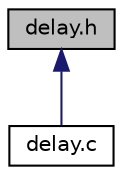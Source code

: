 digraph "delay.h"
{
  edge [fontname="Helvetica",fontsize="10",labelfontname="Helvetica",labelfontsize="10"];
  node [fontname="Helvetica",fontsize="10",shape=record];
  Node2 [label="delay.h",height=0.2,width=0.4,color="black", fillcolor="grey75", style="filled", fontcolor="black"];
  Node2 -> Node3 [dir="back",color="midnightblue",fontsize="10",style="solid",fontname="Helvetica"];
  Node3 [label="delay.c",height=0.2,width=0.4,color="black", fillcolor="white", style="filled",URL="$delay_8c.html",tooltip="Implements functions used to abstract away interacting with Wii devices over I2C. ..."];
}
